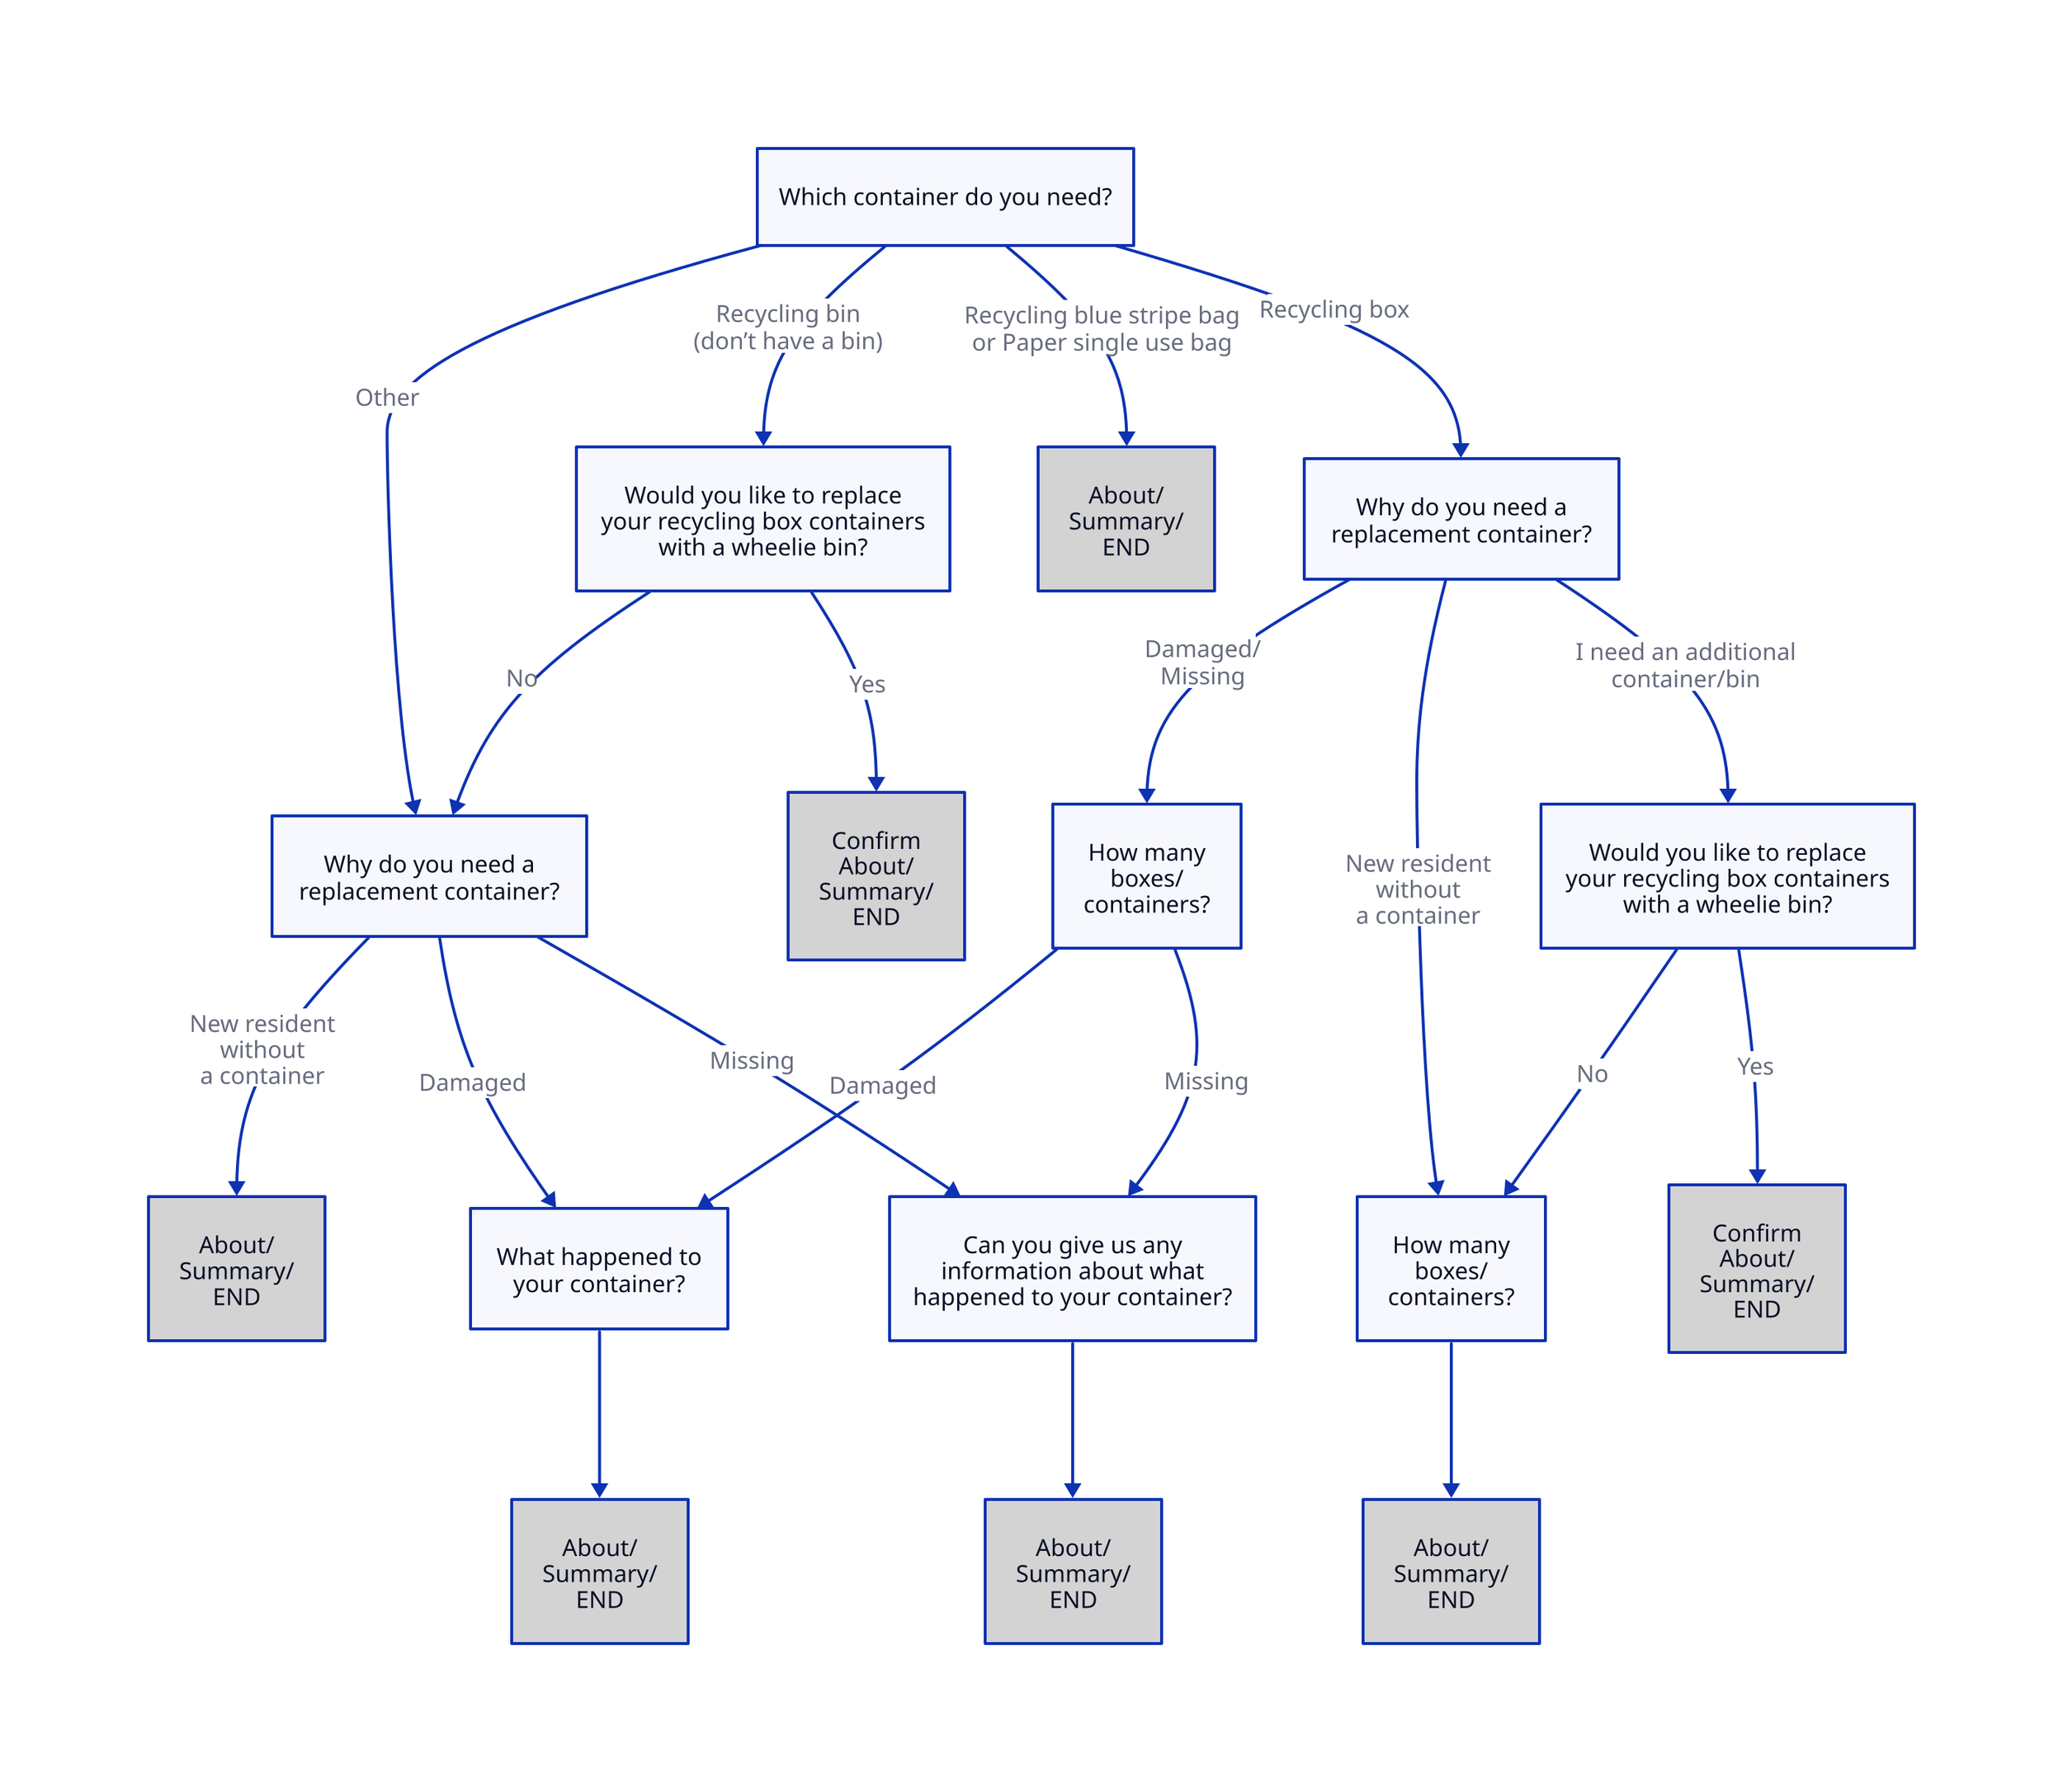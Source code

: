 Pick container: Which container do you need?
Replacement: Why do you need a\nreplacement container?
Replacement2: Why do you need a\nreplacement container?
Recycling swap: Would you like to replace\nyour recycling box containers\nwith a wheelie bin?
Recycling swap2: Would you like to replace\nyour recycling box containers\nwith a wheelie bin?
Recycling number: How many\nboxes/\ncontainers?
Recycling number2: How many\nboxes/\ncontainers?
Notes missing: Can you give us any\ninformation about what\nhappened to your container?
Notes damaged: What happened to\nyour container?
About you1: About/\nSummary/\nEND { style.fill: lightgrey }
About you2: About/\nSummary/\nEND { style.fill: lightgrey }
About you3: Confirm\nAbout/\nSummary/\nEND { style.fill: lightgrey }
About you4: About/\nSummary/\nEND { style.fill: lightgrey }
About you5: About/\nSummary/\nEND { style.fill: lightgrey }
About you6: About/\nSummary/\nEND { style.fill: lightgrey }
About you7: Confirm\nAbout/\nSummary/\nEND { style.fill: lightgrey }

Pick container -> Replacement: Other
Pick container -> Recycling swap: Recycling bin\n(don’t have a bin)
Pick container -> About you1: Recycling blue stripe bag\nor Paper single use bag
Pick container -> Replacement2: Recycling box

Replacement2 -> Recycling number2: Damaged/\nMissing
Replacement2 -> Recycling number: New resident\nwithout\na container
Replacement2 -> Recycling swap2: I need an additional\ncontainer/bin

Replacement -> About you2: New resident\nwithout\na container
Replacement -> Notes damaged: Damaged
Replacement -> Notes missing: Missing

Recycling swap -> Replacement: No
Recycling swap -> About you3: Yes

Recycling swap2 -> Recycling number: No
Recycling swap2 -> About you7: Yes

Recycling number2 -> Notes damaged: Damaged
Recycling number2 -> Notes missing: Missing
Recycling number -> About you4

Notes missing -> About you5
Notes damaged -> About you6

